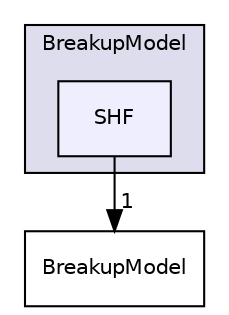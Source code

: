 digraph "src/lagrangian/spray/submodels/BreakupModel/SHF" {
  bgcolor=transparent;
  compound=true
  node [ fontsize="10", fontname="Helvetica"];
  edge [ labelfontsize="10", labelfontname="Helvetica"];
  subgraph clusterdir_7862d93b0f83aa5120e5fba7616a1684 {
    graph [ bgcolor="#ddddee", pencolor="black", label="BreakupModel" fontname="Helvetica", fontsize="10", URL="dir_7862d93b0f83aa5120e5fba7616a1684.html"]
  dir_cad008091b2b5cf77f2dcbc22bdad43d [shape=box, label="SHF", style="filled", fillcolor="#eeeeff", pencolor="black", URL="dir_cad008091b2b5cf77f2dcbc22bdad43d.html"];
  }
  dir_960cc54e61b1c0cc02c9fe03d6c537da [shape=box label="BreakupModel" URL="dir_960cc54e61b1c0cc02c9fe03d6c537da.html"];
  dir_cad008091b2b5cf77f2dcbc22bdad43d->dir_960cc54e61b1c0cc02c9fe03d6c537da [headlabel="1", labeldistance=1.5 headhref="dir_001695_001689.html"];
}
